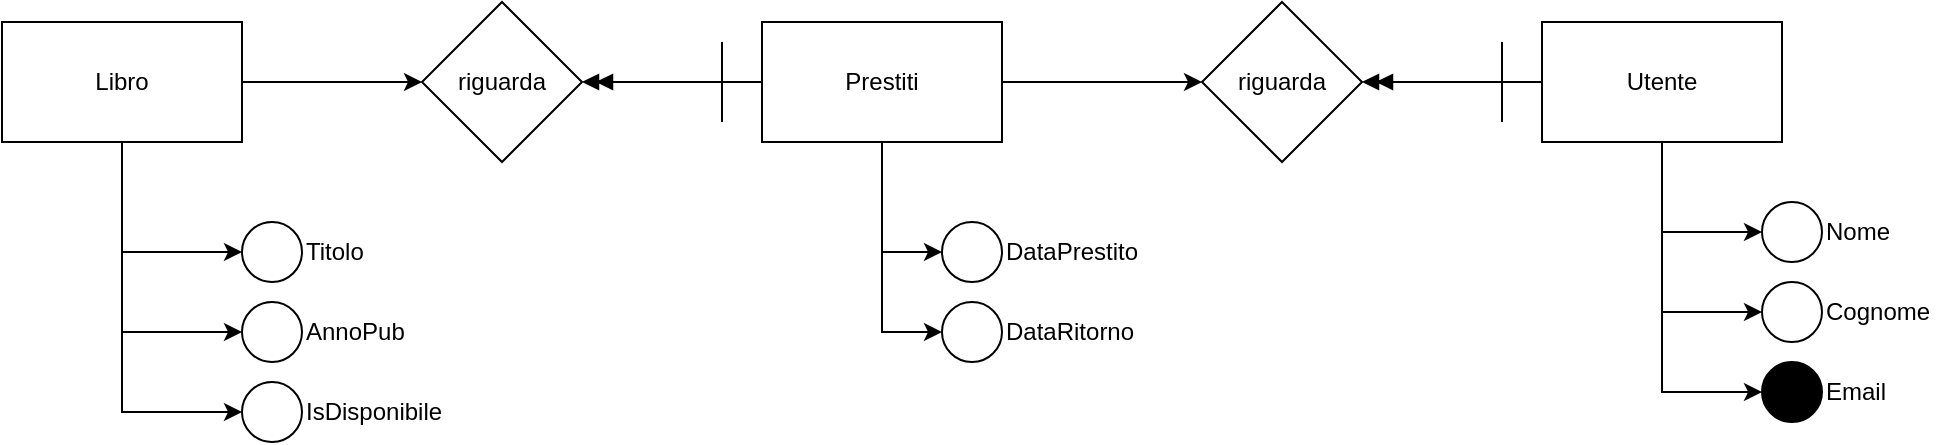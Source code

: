 <mxfile version="23.1.5" type="device">
  <diagram name="Pagina-1" id="XTTB_m_-eQcnrIuXEASc">
    <mxGraphModel dx="1164" dy="621" grid="1" gridSize="10" guides="1" tooltips="1" connect="1" arrows="1" fold="1" page="1" pageScale="1" pageWidth="827" pageHeight="1169" math="0" shadow="0">
      <root>
        <mxCell id="0" />
        <mxCell id="1" parent="0" />
        <mxCell id="xzv3y5BZRPjVZI_K_bFl-6" style="edgeStyle=orthogonalEdgeStyle;rounded=0;orthogonalLoop=1;jettySize=auto;html=1;exitX=1;exitY=0.5;exitDx=0;exitDy=0;entryX=0;entryY=0.5;entryDx=0;entryDy=0;" edge="1" parent="1" source="xzv3y5BZRPjVZI_K_bFl-1" target="xzv3y5BZRPjVZI_K_bFl-4">
          <mxGeometry relative="1" as="geometry" />
        </mxCell>
        <mxCell id="xzv3y5BZRPjVZI_K_bFl-22" style="edgeStyle=orthogonalEdgeStyle;rounded=0;orthogonalLoop=1;jettySize=auto;html=1;exitX=0.5;exitY=1;exitDx=0;exitDy=0;entryX=0;entryY=0.5;entryDx=0;entryDy=0;" edge="1" parent="1" source="xzv3y5BZRPjVZI_K_bFl-1" target="xzv3y5BZRPjVZI_K_bFl-12">
          <mxGeometry relative="1" as="geometry" />
        </mxCell>
        <mxCell id="xzv3y5BZRPjVZI_K_bFl-23" style="edgeStyle=orthogonalEdgeStyle;rounded=0;orthogonalLoop=1;jettySize=auto;html=1;exitX=0.5;exitY=1;exitDx=0;exitDy=0;entryX=0;entryY=0.5;entryDx=0;entryDy=0;" edge="1" parent="1" source="xzv3y5BZRPjVZI_K_bFl-1" target="xzv3y5BZRPjVZI_K_bFl-18">
          <mxGeometry relative="1" as="geometry" />
        </mxCell>
        <mxCell id="xzv3y5BZRPjVZI_K_bFl-24" style="edgeStyle=orthogonalEdgeStyle;rounded=0;orthogonalLoop=1;jettySize=auto;html=1;exitX=0.5;exitY=1;exitDx=0;exitDy=0;entryX=0;entryY=0.5;entryDx=0;entryDy=0;" edge="1" parent="1" source="xzv3y5BZRPjVZI_K_bFl-1" target="xzv3y5BZRPjVZI_K_bFl-20">
          <mxGeometry relative="1" as="geometry" />
        </mxCell>
        <mxCell id="xzv3y5BZRPjVZI_K_bFl-1" value="Libro" style="rounded=0;whiteSpace=wrap;html=1;" vertex="1" parent="1">
          <mxGeometry x="-20" y="180" width="120" height="60" as="geometry" />
        </mxCell>
        <mxCell id="xzv3y5BZRPjVZI_K_bFl-9" style="edgeStyle=orthogonalEdgeStyle;rounded=0;orthogonalLoop=1;jettySize=auto;html=1;exitX=0;exitY=0.5;exitDx=0;exitDy=0;entryX=1;entryY=0.5;entryDx=0;entryDy=0;endArrow=doubleBlock;endFill=1;" edge="1" parent="1" source="xzv3y5BZRPjVZI_K_bFl-2" target="xzv3y5BZRPjVZI_K_bFl-5">
          <mxGeometry relative="1" as="geometry" />
        </mxCell>
        <mxCell id="xzv3y5BZRPjVZI_K_bFl-31" style="edgeStyle=orthogonalEdgeStyle;rounded=0;orthogonalLoop=1;jettySize=auto;html=1;exitX=0.5;exitY=1;exitDx=0;exitDy=0;entryX=0;entryY=0.5;entryDx=0;entryDy=0;" edge="1" parent="1" source="xzv3y5BZRPjVZI_K_bFl-2" target="xzv3y5BZRPjVZI_K_bFl-25">
          <mxGeometry relative="1" as="geometry" />
        </mxCell>
        <mxCell id="xzv3y5BZRPjVZI_K_bFl-32" style="edgeStyle=orthogonalEdgeStyle;rounded=0;orthogonalLoop=1;jettySize=auto;html=1;exitX=0.5;exitY=1;exitDx=0;exitDy=0;entryX=0;entryY=0.5;entryDx=0;entryDy=0;" edge="1" parent="1" source="xzv3y5BZRPjVZI_K_bFl-2" target="xzv3y5BZRPjVZI_K_bFl-27">
          <mxGeometry relative="1" as="geometry" />
        </mxCell>
        <mxCell id="xzv3y5BZRPjVZI_K_bFl-33" style="edgeStyle=orthogonalEdgeStyle;rounded=0;orthogonalLoop=1;jettySize=auto;html=1;exitX=0.5;exitY=1;exitDx=0;exitDy=0;entryX=0;entryY=0.5;entryDx=0;entryDy=0;" edge="1" parent="1" source="xzv3y5BZRPjVZI_K_bFl-2" target="xzv3y5BZRPjVZI_K_bFl-29">
          <mxGeometry relative="1" as="geometry" />
        </mxCell>
        <mxCell id="xzv3y5BZRPjVZI_K_bFl-2" value="Utente" style="rounded=0;whiteSpace=wrap;html=1;" vertex="1" parent="1">
          <mxGeometry x="750" y="180" width="120" height="60" as="geometry" />
        </mxCell>
        <mxCell id="xzv3y5BZRPjVZI_K_bFl-7" style="edgeStyle=orthogonalEdgeStyle;rounded=0;orthogonalLoop=1;jettySize=auto;html=1;exitX=0;exitY=0.5;exitDx=0;exitDy=0;entryX=1;entryY=0.5;entryDx=0;entryDy=0;endArrow=doubleBlock;endFill=1;" edge="1" parent="1" source="xzv3y5BZRPjVZI_K_bFl-3" target="xzv3y5BZRPjVZI_K_bFl-4">
          <mxGeometry relative="1" as="geometry" />
        </mxCell>
        <mxCell id="xzv3y5BZRPjVZI_K_bFl-8" style="edgeStyle=orthogonalEdgeStyle;rounded=0;orthogonalLoop=1;jettySize=auto;html=1;exitX=1;exitY=0.5;exitDx=0;exitDy=0;" edge="1" parent="1" source="xzv3y5BZRPjVZI_K_bFl-3" target="xzv3y5BZRPjVZI_K_bFl-5">
          <mxGeometry relative="1" as="geometry" />
        </mxCell>
        <mxCell id="xzv3y5BZRPjVZI_K_bFl-40" style="edgeStyle=orthogonalEdgeStyle;rounded=0;orthogonalLoop=1;jettySize=auto;html=1;exitX=0.5;exitY=1;exitDx=0;exitDy=0;entryX=0;entryY=0.5;entryDx=0;entryDy=0;" edge="1" parent="1" source="xzv3y5BZRPjVZI_K_bFl-3" target="xzv3y5BZRPjVZI_K_bFl-34">
          <mxGeometry relative="1" as="geometry" />
        </mxCell>
        <mxCell id="xzv3y5BZRPjVZI_K_bFl-41" style="edgeStyle=orthogonalEdgeStyle;rounded=0;orthogonalLoop=1;jettySize=auto;html=1;exitX=0.5;exitY=1;exitDx=0;exitDy=0;entryX=0;entryY=0.5;entryDx=0;entryDy=0;" edge="1" parent="1" source="xzv3y5BZRPjVZI_K_bFl-3" target="xzv3y5BZRPjVZI_K_bFl-36">
          <mxGeometry relative="1" as="geometry" />
        </mxCell>
        <mxCell id="xzv3y5BZRPjVZI_K_bFl-3" value="Prestiti" style="rounded=0;whiteSpace=wrap;html=1;" vertex="1" parent="1">
          <mxGeometry x="360" y="180" width="120" height="60" as="geometry" />
        </mxCell>
        <mxCell id="xzv3y5BZRPjVZI_K_bFl-4" value="riguarda" style="rhombus;whiteSpace=wrap;html=1;" vertex="1" parent="1">
          <mxGeometry x="190" y="170" width="80" height="80" as="geometry" />
        </mxCell>
        <mxCell id="xzv3y5BZRPjVZI_K_bFl-5" value="riguarda" style="rhombus;whiteSpace=wrap;html=1;" vertex="1" parent="1">
          <mxGeometry x="580" y="170" width="80" height="80" as="geometry" />
        </mxCell>
        <mxCell id="xzv3y5BZRPjVZI_K_bFl-10" value="" style="endArrow=none;html=1;rounded=0;" edge="1" parent="1">
          <mxGeometry width="50" height="50" relative="1" as="geometry">
            <mxPoint x="340" y="230" as="sourcePoint" />
            <mxPoint x="340" y="190" as="targetPoint" />
          </mxGeometry>
        </mxCell>
        <mxCell id="xzv3y5BZRPjVZI_K_bFl-11" value="" style="endArrow=none;html=1;rounded=0;" edge="1" parent="1">
          <mxGeometry width="50" height="50" relative="1" as="geometry">
            <mxPoint x="730" y="230" as="sourcePoint" />
            <mxPoint x="730" y="190" as="targetPoint" />
          </mxGeometry>
        </mxCell>
        <mxCell id="xzv3y5BZRPjVZI_K_bFl-12" value="" style="ellipse;whiteSpace=wrap;html=1;aspect=fixed;" vertex="1" parent="1">
          <mxGeometry x="100" y="280" width="30" height="30" as="geometry" />
        </mxCell>
        <mxCell id="xzv3y5BZRPjVZI_K_bFl-13" value="Titolo" style="text;html=1;align=left;verticalAlign=middle;whiteSpace=wrap;rounded=0;" vertex="1" parent="1">
          <mxGeometry x="130" y="280" width="60" height="30" as="geometry" />
        </mxCell>
        <mxCell id="xzv3y5BZRPjVZI_K_bFl-18" value="" style="ellipse;whiteSpace=wrap;html=1;aspect=fixed;" vertex="1" parent="1">
          <mxGeometry x="100" y="320" width="30" height="30" as="geometry" />
        </mxCell>
        <mxCell id="xzv3y5BZRPjVZI_K_bFl-19" value="AnnoPub" style="text;html=1;align=left;verticalAlign=middle;whiteSpace=wrap;rounded=0;" vertex="1" parent="1">
          <mxGeometry x="130" y="320" width="60" height="30" as="geometry" />
        </mxCell>
        <mxCell id="xzv3y5BZRPjVZI_K_bFl-20" value="" style="ellipse;whiteSpace=wrap;html=1;aspect=fixed;" vertex="1" parent="1">
          <mxGeometry x="100" y="360" width="30" height="30" as="geometry" />
        </mxCell>
        <mxCell id="xzv3y5BZRPjVZI_K_bFl-21" value="IsDisponibile" style="text;html=1;align=left;verticalAlign=middle;whiteSpace=wrap;rounded=0;" vertex="1" parent="1">
          <mxGeometry x="130" y="360" width="60" height="30" as="geometry" />
        </mxCell>
        <mxCell id="xzv3y5BZRPjVZI_K_bFl-25" value="" style="ellipse;whiteSpace=wrap;html=1;aspect=fixed;" vertex="1" parent="1">
          <mxGeometry x="860" y="270" width="30" height="30" as="geometry" />
        </mxCell>
        <mxCell id="xzv3y5BZRPjVZI_K_bFl-26" value="Nome&lt;span style=&quot;white-space: pre;&quot;&gt;&#x9;&lt;/span&gt;" style="text;html=1;align=left;verticalAlign=middle;whiteSpace=wrap;rounded=0;" vertex="1" parent="1">
          <mxGeometry x="890" y="270" width="60" height="30" as="geometry" />
        </mxCell>
        <mxCell id="xzv3y5BZRPjVZI_K_bFl-27" value="" style="ellipse;whiteSpace=wrap;html=1;aspect=fixed;" vertex="1" parent="1">
          <mxGeometry x="860" y="310" width="30" height="30" as="geometry" />
        </mxCell>
        <mxCell id="xzv3y5BZRPjVZI_K_bFl-28" value="Cognome" style="text;html=1;align=left;verticalAlign=middle;whiteSpace=wrap;rounded=0;" vertex="1" parent="1">
          <mxGeometry x="890" y="310" width="60" height="30" as="geometry" />
        </mxCell>
        <mxCell id="xzv3y5BZRPjVZI_K_bFl-29" value="" style="ellipse;whiteSpace=wrap;html=1;aspect=fixed;fillColor=#000000;" vertex="1" parent="1">
          <mxGeometry x="860" y="350" width="30" height="30" as="geometry" />
        </mxCell>
        <mxCell id="xzv3y5BZRPjVZI_K_bFl-30" value="Email" style="text;html=1;align=left;verticalAlign=middle;whiteSpace=wrap;rounded=0;" vertex="1" parent="1">
          <mxGeometry x="890" y="350" width="60" height="30" as="geometry" />
        </mxCell>
        <mxCell id="xzv3y5BZRPjVZI_K_bFl-34" value="" style="ellipse;whiteSpace=wrap;html=1;aspect=fixed;" vertex="1" parent="1">
          <mxGeometry x="450" y="280" width="30" height="30" as="geometry" />
        </mxCell>
        <mxCell id="xzv3y5BZRPjVZI_K_bFl-35" value="DataPrestito" style="text;html=1;align=left;verticalAlign=middle;whiteSpace=wrap;rounded=0;" vertex="1" parent="1">
          <mxGeometry x="480" y="280" width="60" height="30" as="geometry" />
        </mxCell>
        <mxCell id="xzv3y5BZRPjVZI_K_bFl-36" value="" style="ellipse;whiteSpace=wrap;html=1;aspect=fixed;" vertex="1" parent="1">
          <mxGeometry x="450" y="320" width="30" height="30" as="geometry" />
        </mxCell>
        <mxCell id="xzv3y5BZRPjVZI_K_bFl-37" value="DataRitorno" style="text;html=1;align=left;verticalAlign=middle;whiteSpace=wrap;rounded=0;" vertex="1" parent="1">
          <mxGeometry x="480" y="320" width="60" height="30" as="geometry" />
        </mxCell>
      </root>
    </mxGraphModel>
  </diagram>
</mxfile>
